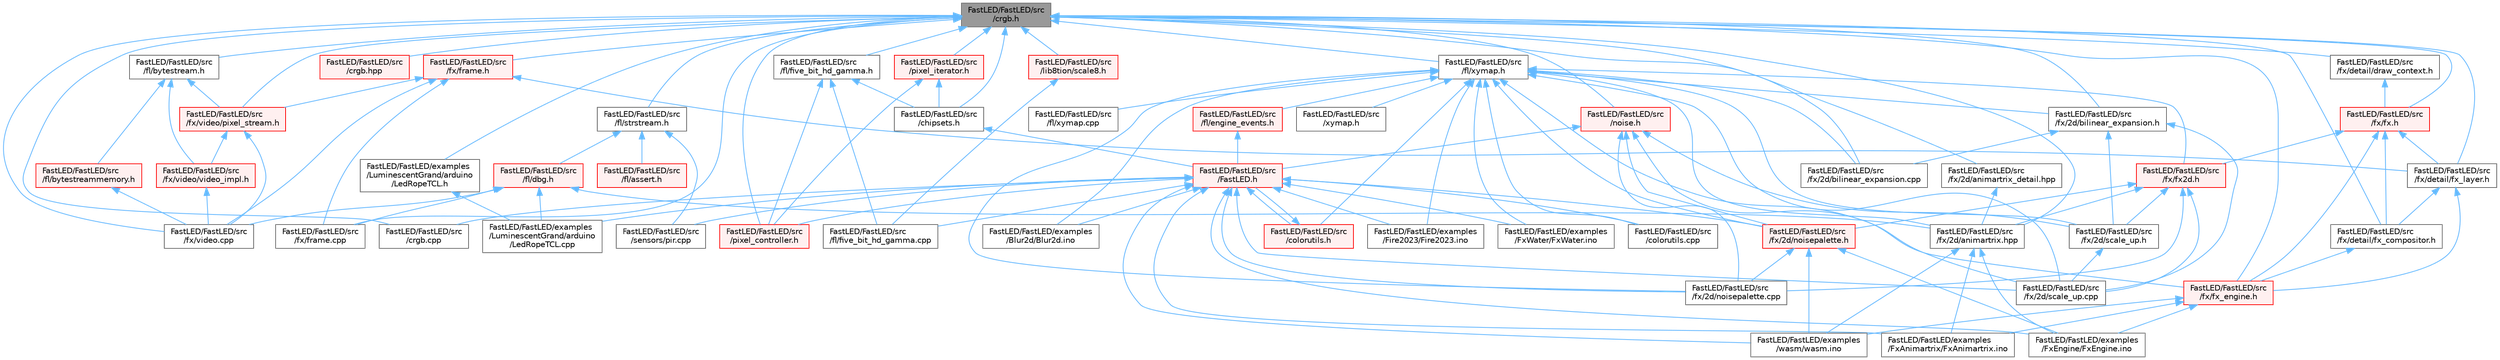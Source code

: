 digraph "FastLED/FastLED/src/crgb.h"
{
 // LATEX_PDF_SIZE
  bgcolor="transparent";
  edge [fontname=Helvetica,fontsize=10,labelfontname=Helvetica,labelfontsize=10];
  node [fontname=Helvetica,fontsize=10,shape=box,height=0.2,width=0.4];
  Node1 [id="Node000001",label="FastLED/FastLED/src\l/crgb.h",height=0.2,width=0.4,color="gray40", fillcolor="grey60", style="filled", fontcolor="black",tooltip="Defines the red, green, and blue (RGB) pixel struct."];
  Node1 -> Node2 [id="edge1_Node000001_Node000002",dir="back",color="steelblue1",style="solid",tooltip=" "];
  Node2 [id="Node000002",label="FastLED/FastLED/examples\l/LuminescentGrand/arduino\l/LedRopeTCL.h",height=0.2,width=0.4,color="grey40", fillcolor="white", style="filled",URL="$d9/d7e/_led_rope_t_c_l_8h.html",tooltip=" "];
  Node2 -> Node3 [id="edge2_Node000002_Node000003",dir="back",color="steelblue1",style="solid",tooltip=" "];
  Node3 [id="Node000003",label="FastLED/FastLED/examples\l/LuminescentGrand/arduino\l/LedRopeTCL.cpp",height=0.2,width=0.4,color="grey40", fillcolor="white", style="filled",URL="$d6/dc9/_led_rope_t_c_l_8cpp.html",tooltip=" "];
  Node1 -> Node4 [id="edge3_Node000001_Node000004",dir="back",color="steelblue1",style="solid",tooltip=" "];
  Node4 [id="Node000004",label="FastLED/FastLED/src\l/chipsets.h",height=0.2,width=0.4,color="grey40", fillcolor="white", style="filled",URL="$db/d66/chipsets_8h.html",tooltip="Contains the bulk of the definitions for the various LED chipsets supported."];
  Node4 -> Node5 [id="edge4_Node000004_Node000005",dir="back",color="steelblue1",style="solid",tooltip=" "];
  Node5 [id="Node000005",label="FastLED/FastLED/src\l/FastLED.h",height=0.2,width=0.4,color="red", fillcolor="#FFF0F0", style="filled",URL="$db/d97/_fast_l_e_d_8h.html",tooltip="central include file for FastLED, defines the CFastLED class/object"];
  Node5 -> Node13 [id="edge5_Node000005_Node000013",dir="back",color="steelblue1",style="solid",tooltip=" "];
  Node13 [id="Node000013",label="FastLED/FastLED/examples\l/Blur2d/Blur2d.ino",height=0.2,width=0.4,color="grey40", fillcolor="white", style="filled",URL="$df/d42/_blur2d_8ino.html",tooltip=" "];
  Node5 -> Node25 [id="edge6_Node000005_Node000025",dir="back",color="steelblue1",style="solid",tooltip=" "];
  Node25 [id="Node000025",label="FastLED/FastLED/examples\l/Fire2023/Fire2023.ino",height=0.2,width=0.4,color="grey40", fillcolor="white", style="filled",URL="$d8/d2c/_fire2023_8ino.html",tooltip=" "];
  Node5 -> Node27 [id="edge7_Node000005_Node000027",dir="back",color="steelblue1",style="solid",tooltip=" "];
  Node27 [id="Node000027",label="FastLED/FastLED/examples\l/FxAnimartrix/FxAnimartrix.ino",height=0.2,width=0.4,color="grey40", fillcolor="white", style="filled",URL="$dd/d96/_fx_animartrix_8ino.html",tooltip=" "];
  Node5 -> Node30 [id="edge8_Node000005_Node000030",dir="back",color="steelblue1",style="solid",tooltip=" "];
  Node30 [id="Node000030",label="FastLED/FastLED/examples\l/FxEngine/FxEngine.ino",height=0.2,width=0.4,color="grey40", fillcolor="white", style="filled",URL="$d6/d35/_fx_engine_8ino.html",tooltip="Demonstrates how to use the FxEngine to switch between different effects on a 2D LED matrix."];
  Node5 -> Node37 [id="edge9_Node000005_Node000037",dir="back",color="steelblue1",style="solid",tooltip=" "];
  Node37 [id="Node000037",label="FastLED/FastLED/examples\l/FxWater/FxWater.ino",height=0.2,width=0.4,color="grey40", fillcolor="white", style="filled",URL="$dd/d61/_fx_water_8ino.html",tooltip=" "];
  Node5 -> Node3 [id="edge10_Node000005_Node000003",dir="back",color="steelblue1",style="solid",tooltip=" "];
  Node5 -> Node64 [id="edge11_Node000005_Node000064",dir="back",color="steelblue1",style="solid",tooltip=" "];
  Node64 [id="Node000064",label="FastLED/FastLED/examples\l/wasm/wasm.ino",height=0.2,width=0.4,color="grey40", fillcolor="white", style="filled",URL="$d7/dd3/wasm_8ino.html",tooltip="Demonstrates an advanced ino file with multiple effects and UI elements."];
  Node5 -> Node74 [id="edge12_Node000005_Node000074",dir="back",color="steelblue1",style="solid",tooltip=" "];
  Node74 [id="Node000074",label="FastLED/FastLED/src\l/colorutils.cpp",height=0.2,width=0.4,color="grey40", fillcolor="white", style="filled",URL="$da/d2d/colorutils_8cpp.html",tooltip="Utility functions for color fill, palettes, blending, and more."];
  Node5 -> Node75 [id="edge13_Node000005_Node000075",dir="back",color="steelblue1",style="solid",tooltip=" "];
  Node75 [id="Node000075",label="FastLED/FastLED/src\l/colorutils.h",height=0.2,width=0.4,color="red", fillcolor="#FFF0F0", style="filled",URL="$d1/dfb/colorutils_8h.html",tooltip="Utility functions for color fill, palettes, blending, and more."];
  Node75 -> Node5 [id="edge14_Node000075_Node000005",dir="back",color="steelblue1",style="solid",tooltip=" "];
  Node5 -> Node77 [id="edge15_Node000005_Node000077",dir="back",color="steelblue1",style="solid",tooltip=" "];
  Node77 [id="Node000077",label="FastLED/FastLED/src\l/crgb.cpp",height=0.2,width=0.4,color="grey40", fillcolor="white", style="filled",URL="$d0/de3/crgb_8cpp.html",tooltip="Utility functions for the red, green, and blue (RGB) pixel struct."];
  Node5 -> Node86 [id="edge16_Node000005_Node000086",dir="back",color="steelblue1",style="solid",tooltip=" "];
  Node86 [id="Node000086",label="FastLED/FastLED/src\l/fl/five_bit_hd_gamma.cpp",height=0.2,width=0.4,color="grey40", fillcolor="white", style="filled",URL="$dd/d05/five__bit__hd__gamma_8cpp.html",tooltip="Defines functions for five-bit gamma correction."];
  Node5 -> Node94 [id="edge17_Node000005_Node000094",dir="back",color="steelblue1",style="solid",tooltip=" "];
  Node94 [id="Node000094",label="FastLED/FastLED/src\l/fx/2d/noisepalette.cpp",height=0.2,width=0.4,color="grey40", fillcolor="white", style="filled",URL="$d6/d66/noisepalette_8cpp.html",tooltip=" "];
  Node5 -> Node95 [id="edge18_Node000005_Node000095",dir="back",color="steelblue1",style="solid",tooltip=" "];
  Node95 [id="Node000095",label="FastLED/FastLED/src\l/fx/2d/noisepalette.h",height=0.2,width=0.4,color="red", fillcolor="#FFF0F0", style="filled",URL="$d6/dc7/noisepalette_8h.html",tooltip="Demonstrates how to mix noise generation with color palettes on a 2D LED matrix."];
  Node95 -> Node30 [id="edge19_Node000095_Node000030",dir="back",color="steelblue1",style="solid",tooltip=" "];
  Node95 -> Node64 [id="edge20_Node000095_Node000064",dir="back",color="steelblue1",style="solid",tooltip=" "];
  Node95 -> Node94 [id="edge21_Node000095_Node000094",dir="back",color="steelblue1",style="solid",tooltip=" "];
  Node5 -> Node97 [id="edge22_Node000005_Node000097",dir="back",color="steelblue1",style="solid",tooltip=" "];
  Node97 [id="Node000097",label="FastLED/FastLED/src\l/fx/2d/scale_up.cpp",height=0.2,width=0.4,color="grey40", fillcolor="white", style="filled",URL="$dc/d8c/scale__up_8cpp.html",tooltip=" "];
  Node5 -> Node110 [id="edge23_Node000005_Node000110",dir="back",color="steelblue1",style="solid",tooltip=" "];
  Node110 [id="Node000110",label="FastLED/FastLED/src\l/pixel_controller.h",height=0.2,width=0.4,color="red", fillcolor="#FFF0F0", style="filled",URL="$d5/d4d/pixel__controller_8h.html",tooltip="Low level pixel data writing class."];
  Node5 -> Node83 [id="edge24_Node000005_Node000083",dir="back",color="steelblue1",style="solid",tooltip=" "];
  Node83 [id="Node000083",label="FastLED/FastLED/src\l/sensors/pir.cpp",height=0.2,width=0.4,color="grey40", fillcolor="white", style="filled",URL="$d2/da7/pir_8cpp.html",tooltip=" "];
  Node1 -> Node77 [id="edge25_Node000001_Node000077",dir="back",color="steelblue1",style="solid",tooltip=" "];
  Node1 -> Node105 [id="edge26_Node000001_Node000105",dir="back",color="steelblue1",style="solid",tooltip=" "];
  Node105 [id="Node000105",label="FastLED/FastLED/src\l/crgb.hpp",height=0.2,width=0.4,color="red", fillcolor="#FFF0F0", style="filled",URL="$d0/d4b/crgb_8hpp.html",tooltip="Defines utility functions for the red, green, and blue (RGB) pixel struct."];
  Node1 -> Node116 [id="edge27_Node000001_Node000116",dir="back",color="steelblue1",style="solid",tooltip=" "];
  Node116 [id="Node000116",label="FastLED/FastLED/src\l/fl/bytestream.h",height=0.2,width=0.4,color="grey40", fillcolor="white", style="filled",URL="$dd/d2b/bytestream_8h.html",tooltip=" "];
  Node116 -> Node117 [id="edge28_Node000116_Node000117",dir="back",color="steelblue1",style="solid",tooltip=" "];
  Node117 [id="Node000117",label="FastLED/FastLED/src\l/fl/bytestreammemory.h",height=0.2,width=0.4,color="red", fillcolor="#FFF0F0", style="filled",URL="$d1/d24/bytestreammemory_8h.html",tooltip=" "];
  Node117 -> Node119 [id="edge29_Node000117_Node000119",dir="back",color="steelblue1",style="solid",tooltip=" "];
  Node119 [id="Node000119",label="FastLED/FastLED/src\l/fx/video.cpp",height=0.2,width=0.4,color="grey40", fillcolor="white", style="filled",URL="$d0/d05/video_8cpp.html",tooltip=" "];
  Node116 -> Node120 [id="edge30_Node000116_Node000120",dir="back",color="steelblue1",style="solid",tooltip=" "];
  Node120 [id="Node000120",label="FastLED/FastLED/src\l/fx/video/pixel_stream.h",height=0.2,width=0.4,color="red", fillcolor="#FFF0F0", style="filled",URL="$d3/dfa/pixel__stream_8h.html",tooltip=" "];
  Node120 -> Node119 [id="edge31_Node000120_Node000119",dir="back",color="steelblue1",style="solid",tooltip=" "];
  Node120 -> Node123 [id="edge32_Node000120_Node000123",dir="back",color="steelblue1",style="solid",tooltip=" "];
  Node123 [id="Node000123",label="FastLED/FastLED/src\l/fx/video/video_impl.h",height=0.2,width=0.4,color="red", fillcolor="#FFF0F0", style="filled",URL="$d5/d82/video__impl_8h.html",tooltip=" "];
  Node123 -> Node119 [id="edge33_Node000123_Node000119",dir="back",color="steelblue1",style="solid",tooltip=" "];
  Node116 -> Node123 [id="edge34_Node000116_Node000123",dir="back",color="steelblue1",style="solid",tooltip=" "];
  Node1 -> Node126 [id="edge35_Node000001_Node000126",dir="back",color="steelblue1",style="solid",tooltip=" "];
  Node126 [id="Node000126",label="FastLED/FastLED/src\l/fl/five_bit_hd_gamma.h",height=0.2,width=0.4,color="grey40", fillcolor="white", style="filled",URL="$dc/d44/five__bit__hd__gamma_8h.html",tooltip="Declares functions for five-bit gamma correction."];
  Node126 -> Node4 [id="edge36_Node000126_Node000004",dir="back",color="steelblue1",style="solid",tooltip=" "];
  Node126 -> Node86 [id="edge37_Node000126_Node000086",dir="back",color="steelblue1",style="solid",tooltip=" "];
  Node126 -> Node110 [id="edge38_Node000126_Node000110",dir="back",color="steelblue1",style="solid",tooltip=" "];
  Node1 -> Node127 [id="edge39_Node000001_Node000127",dir="back",color="steelblue1",style="solid",tooltip=" "];
  Node127 [id="Node000127",label="FastLED/FastLED/src\l/fl/strstream.h",height=0.2,width=0.4,color="grey40", fillcolor="white", style="filled",URL="$d8/d00/strstream_8h.html",tooltip=" "];
  Node127 -> Node128 [id="edge40_Node000127_Node000128",dir="back",color="steelblue1",style="solid",tooltip=" "];
  Node128 [id="Node000128",label="FastLED/FastLED/src\l/fl/assert.h",height=0.2,width=0.4,color="red", fillcolor="#FFF0F0", style="filled",URL="$dc/da7/assert_8h.html",tooltip=" "];
  Node127 -> Node142 [id="edge41_Node000127_Node000142",dir="back",color="steelblue1",style="solid",tooltip=" "];
  Node142 [id="Node000142",label="FastLED/FastLED/src\l/fl/dbg.h",height=0.2,width=0.4,color="red", fillcolor="#FFF0F0", style="filled",URL="$d6/d01/dbg_8h.html",tooltip=" "];
  Node142 -> Node3 [id="edge42_Node000142_Node000003",dir="back",color="steelblue1",style="solid",tooltip=" "];
  Node142 -> Node149 [id="edge43_Node000142_Node000149",dir="back",color="steelblue1",style="solid",tooltip=" "];
  Node149 [id="Node000149",label="FastLED/FastLED/src\l/fx/2d/animartrix.hpp",height=0.2,width=0.4,color="grey40", fillcolor="white", style="filled",URL="$d3/dc3/animartrix_8hpp.html",tooltip=" "];
  Node149 -> Node27 [id="edge44_Node000149_Node000027",dir="back",color="steelblue1",style="solid",tooltip=" "];
  Node149 -> Node30 [id="edge45_Node000149_Node000030",dir="back",color="steelblue1",style="solid",tooltip=" "];
  Node149 -> Node64 [id="edge46_Node000149_Node000064",dir="back",color="steelblue1",style="solid",tooltip=" "];
  Node142 -> Node150 [id="edge47_Node000142_Node000150",dir="back",color="steelblue1",style="solid",tooltip=" "];
  Node150 [id="Node000150",label="FastLED/FastLED/src\l/fx/frame.cpp",height=0.2,width=0.4,color="grey40", fillcolor="white", style="filled",URL="$da/d14/frame_8cpp.html",tooltip=" "];
  Node142 -> Node119 [id="edge48_Node000142_Node000119",dir="back",color="steelblue1",style="solid",tooltip=" "];
  Node127 -> Node83 [id="edge49_Node000127_Node000083",dir="back",color="steelblue1",style="solid",tooltip=" "];
  Node1 -> Node151 [id="edge50_Node000001_Node000151",dir="back",color="steelblue1",style="solid",tooltip=" "];
  Node151 [id="Node000151",label="FastLED/FastLED/src\l/fl/xymap.h",height=0.2,width=0.4,color="grey40", fillcolor="white", style="filled",URL="$d6/dc9/fl_2xymap_8h.html",tooltip=" "];
  Node151 -> Node13 [id="edge51_Node000151_Node000013",dir="back",color="steelblue1",style="solid",tooltip=" "];
  Node151 -> Node25 [id="edge52_Node000151_Node000025",dir="back",color="steelblue1",style="solid",tooltip=" "];
  Node151 -> Node37 [id="edge53_Node000151_Node000037",dir="back",color="steelblue1",style="solid",tooltip=" "];
  Node151 -> Node74 [id="edge54_Node000151_Node000074",dir="back",color="steelblue1",style="solid",tooltip=" "];
  Node151 -> Node75 [id="edge55_Node000151_Node000075",dir="back",color="steelblue1",style="solid",tooltip=" "];
  Node151 -> Node134 [id="edge56_Node000151_Node000134",dir="back",color="steelblue1",style="solid",tooltip=" "];
  Node134 [id="Node000134",label="FastLED/FastLED/src\l/fl/engine_events.h",height=0.2,width=0.4,color="red", fillcolor="#FFF0F0", style="filled",URL="$dc/dd9/fl_2engine__events_8h.html",tooltip=" "];
  Node134 -> Node5 [id="edge57_Node000134_Node000005",dir="back",color="steelblue1",style="solid",tooltip=" "];
  Node151 -> Node138 [id="edge58_Node000151_Node000138",dir="back",color="steelblue1",style="solid",tooltip=" "];
  Node138 [id="Node000138",label="FastLED/FastLED/src\l/fl/xymap.cpp",height=0.2,width=0.4,color="grey40", fillcolor="white", style="filled",URL="$d7/d09/xymap_8cpp.html",tooltip=" "];
  Node151 -> Node149 [id="edge59_Node000151_Node000149",dir="back",color="steelblue1",style="solid",tooltip=" "];
  Node151 -> Node152 [id="edge60_Node000151_Node000152",dir="back",color="steelblue1",style="solid",tooltip=" "];
  Node152 [id="Node000152",label="FastLED/FastLED/src\l/fx/2d/bilinear_expansion.cpp",height=0.2,width=0.4,color="grey40", fillcolor="white", style="filled",URL="$de/d80/bilinear__expansion_8cpp.html",tooltip="Demonstrates how to mix noise generation with color palettes on a 2D LED matrix."];
  Node151 -> Node153 [id="edge61_Node000151_Node000153",dir="back",color="steelblue1",style="solid",tooltip=" "];
  Node153 [id="Node000153",label="FastLED/FastLED/src\l/fx/2d/bilinear_expansion.h",height=0.2,width=0.4,color="grey40", fillcolor="white", style="filled",URL="$da/d34/bilinear__expansion_8h.html",tooltip="Demonstrates how to mix noise generation with color palettes on a 2D LED matrix."];
  Node153 -> Node152 [id="edge62_Node000153_Node000152",dir="back",color="steelblue1",style="solid",tooltip=" "];
  Node153 -> Node97 [id="edge63_Node000153_Node000097",dir="back",color="steelblue1",style="solid",tooltip=" "];
  Node153 -> Node154 [id="edge64_Node000153_Node000154",dir="back",color="steelblue1",style="solid",tooltip=" "];
  Node154 [id="Node000154",label="FastLED/FastLED/src\l/fx/2d/scale_up.h",height=0.2,width=0.4,color="grey40", fillcolor="white", style="filled",URL="$d2/d74/scale__up_8h.html",tooltip="Expands a grid using bilinear interpolation and scaling up."];
  Node154 -> Node97 [id="edge65_Node000154_Node000097",dir="back",color="steelblue1",style="solid",tooltip=" "];
  Node151 -> Node94 [id="edge66_Node000151_Node000094",dir="back",color="steelblue1",style="solid",tooltip=" "];
  Node151 -> Node95 [id="edge67_Node000151_Node000095",dir="back",color="steelblue1",style="solid",tooltip=" "];
  Node151 -> Node97 [id="edge68_Node000151_Node000097",dir="back",color="steelblue1",style="solid",tooltip=" "];
  Node151 -> Node154 [id="edge69_Node000151_Node000154",dir="back",color="steelblue1",style="solid",tooltip=" "];
  Node151 -> Node155 [id="edge70_Node000151_Node000155",dir="back",color="steelblue1",style="solid",tooltip=" "];
  Node155 [id="Node000155",label="FastLED/FastLED/src\l/fx/fx2d.h",height=0.2,width=0.4,color="red", fillcolor="#FFF0F0", style="filled",URL="$d9/d43/fx2d_8h.html",tooltip=" "];
  Node155 -> Node149 [id="edge71_Node000155_Node000149",dir="back",color="steelblue1",style="solid",tooltip=" "];
  Node155 -> Node94 [id="edge72_Node000155_Node000094",dir="back",color="steelblue1",style="solid",tooltip=" "];
  Node155 -> Node95 [id="edge73_Node000155_Node000095",dir="back",color="steelblue1",style="solid",tooltip=" "];
  Node155 -> Node97 [id="edge74_Node000155_Node000097",dir="back",color="steelblue1",style="solid",tooltip=" "];
  Node155 -> Node154 [id="edge75_Node000155_Node000154",dir="back",color="steelblue1",style="solid",tooltip=" "];
  Node151 -> Node140 [id="edge76_Node000151_Node000140",dir="back",color="steelblue1",style="solid",tooltip=" "];
  Node140 [id="Node000140",label="FastLED/FastLED/src\l/fx/fx_engine.h",height=0.2,width=0.4,color="red", fillcolor="#FFF0F0", style="filled",URL="$d9/d3c/fx__engine_8h.html",tooltip=" "];
  Node140 -> Node27 [id="edge77_Node000140_Node000027",dir="back",color="steelblue1",style="solid",tooltip=" "];
  Node140 -> Node30 [id="edge78_Node000140_Node000030",dir="back",color="steelblue1",style="solid",tooltip=" "];
  Node140 -> Node64 [id="edge79_Node000140_Node000064",dir="back",color="steelblue1",style="solid",tooltip=" "];
  Node151 -> Node156 [id="edge80_Node000151_Node000156",dir="back",color="steelblue1",style="solid",tooltip=" "];
  Node156 [id="Node000156",label="FastLED/FastLED/src\l/xymap.h",height=0.2,width=0.4,color="grey40", fillcolor="white", style="filled",URL="$da/d61/xymap_8h.html",tooltip=" "];
  Node1 -> Node149 [id="edge81_Node000001_Node000149",dir="back",color="steelblue1",style="solid",tooltip=" "];
  Node1 -> Node157 [id="edge82_Node000001_Node000157",dir="back",color="steelblue1",style="solid",tooltip=" "];
  Node157 [id="Node000157",label="FastLED/FastLED/src\l/fx/2d/animartrix_detail.hpp",height=0.2,width=0.4,color="grey40", fillcolor="white", style="filled",URL="$d3/d3b/animartrix__detail_8hpp.html",tooltip=" "];
  Node157 -> Node149 [id="edge83_Node000157_Node000149",dir="back",color="steelblue1",style="solid",tooltip=" "];
  Node1 -> Node152 [id="edge84_Node000001_Node000152",dir="back",color="steelblue1",style="solid",tooltip=" "];
  Node1 -> Node153 [id="edge85_Node000001_Node000153",dir="back",color="steelblue1",style="solid",tooltip=" "];
  Node1 -> Node158 [id="edge86_Node000001_Node000158",dir="back",color="steelblue1",style="solid",tooltip=" "];
  Node158 [id="Node000158",label="FastLED/FastLED/src\l/fx/detail/draw_context.h",height=0.2,width=0.4,color="grey40", fillcolor="white", style="filled",URL="$db/ded/draw__context_8h.html",tooltip=" "];
  Node158 -> Node159 [id="edge87_Node000158_Node000159",dir="back",color="steelblue1",style="solid",tooltip=" "];
  Node159 [id="Node000159",label="FastLED/FastLED/src\l/fx/fx.h",height=0.2,width=0.4,color="red", fillcolor="#FFF0F0", style="filled",URL="$d2/d0c/fx_8h.html",tooltip=" "];
  Node159 -> Node147 [id="edge88_Node000159_Node000147",dir="back",color="steelblue1",style="solid",tooltip=" "];
  Node147 [id="Node000147",label="FastLED/FastLED/src\l/fx/detail/fx_compositor.h",height=0.2,width=0.4,color="grey40", fillcolor="white", style="filled",URL="$d5/d6b/fx__compositor_8h.html",tooltip=" "];
  Node147 -> Node140 [id="edge89_Node000147_Node000140",dir="back",color="steelblue1",style="solid",tooltip=" "];
  Node159 -> Node146 [id="edge90_Node000159_Node000146",dir="back",color="steelblue1",style="solid",tooltip=" "];
  Node146 [id="Node000146",label="FastLED/FastLED/src\l/fx/detail/fx_layer.h",height=0.2,width=0.4,color="grey40", fillcolor="white", style="filled",URL="$d7/d2f/fx__layer_8h.html",tooltip=" "];
  Node146 -> Node147 [id="edge91_Node000146_Node000147",dir="back",color="steelblue1",style="solid",tooltip=" "];
  Node146 -> Node140 [id="edge92_Node000146_Node000140",dir="back",color="steelblue1",style="solid",tooltip=" "];
  Node159 -> Node155 [id="edge93_Node000159_Node000155",dir="back",color="steelblue1",style="solid",tooltip=" "];
  Node159 -> Node140 [id="edge94_Node000159_Node000140",dir="back",color="steelblue1",style="solid",tooltip=" "];
  Node1 -> Node147 [id="edge95_Node000001_Node000147",dir="back",color="steelblue1",style="solid",tooltip=" "];
  Node1 -> Node146 [id="edge96_Node000001_Node000146",dir="back",color="steelblue1",style="solid",tooltip=" "];
  Node1 -> Node150 [id="edge97_Node000001_Node000150",dir="back",color="steelblue1",style="solid",tooltip=" "];
  Node1 -> Node164 [id="edge98_Node000001_Node000164",dir="back",color="steelblue1",style="solid",tooltip=" "];
  Node164 [id="Node000164",label="FastLED/FastLED/src\l/fx/frame.h",height=0.2,width=0.4,color="red", fillcolor="#FFF0F0", style="filled",URL="$df/d7d/frame_8h.html",tooltip=" "];
  Node164 -> Node146 [id="edge99_Node000164_Node000146",dir="back",color="steelblue1",style="solid",tooltip=" "];
  Node164 -> Node150 [id="edge100_Node000164_Node000150",dir="back",color="steelblue1",style="solid",tooltip=" "];
  Node164 -> Node119 [id="edge101_Node000164_Node000119",dir="back",color="steelblue1",style="solid",tooltip=" "];
  Node164 -> Node120 [id="edge102_Node000164_Node000120",dir="back",color="steelblue1",style="solid",tooltip=" "];
  Node1 -> Node159 [id="edge103_Node000001_Node000159",dir="back",color="steelblue1",style="solid",tooltip=" "];
  Node1 -> Node140 [id="edge104_Node000001_Node000140",dir="back",color="steelblue1",style="solid",tooltip=" "];
  Node1 -> Node119 [id="edge105_Node000001_Node000119",dir="back",color="steelblue1",style="solid",tooltip=" "];
  Node1 -> Node120 [id="edge106_Node000001_Node000120",dir="back",color="steelblue1",style="solid",tooltip=" "];
  Node1 -> Node165 [id="edge107_Node000001_Node000165",dir="back",color="steelblue1",style="solid",tooltip=" "];
  Node165 [id="Node000165",label="FastLED/FastLED/src\l/lib8tion/scale8.h",height=0.2,width=0.4,color="red", fillcolor="#FFF0F0", style="filled",URL="$db/d91/scale8_8h.html",tooltip="Fast, efficient 8-bit scaling functions specifically designed for high-performance LED programming."];
  Node165 -> Node86 [id="edge108_Node000165_Node000086",dir="back",color="steelblue1",style="solid",tooltip=" "];
  Node1 -> Node167 [id="edge109_Node000001_Node000167",dir="back",color="steelblue1",style="solid",tooltip=" "];
  Node167 [id="Node000167",label="FastLED/FastLED/src\l/noise.h",height=0.2,width=0.4,color="red", fillcolor="#FFF0F0", style="filled",URL="$d1/d31/noise_8h.html",tooltip="Functions to generate and fill arrays with noise."];
  Node167 -> Node5 [id="edge110_Node000167_Node000005",dir="back",color="steelblue1",style="solid",tooltip=" "];
  Node167 -> Node94 [id="edge111_Node000167_Node000094",dir="back",color="steelblue1",style="solid",tooltip=" "];
  Node167 -> Node95 [id="edge112_Node000167_Node000095",dir="back",color="steelblue1",style="solid",tooltip=" "];
  Node167 -> Node97 [id="edge113_Node000167_Node000097",dir="back",color="steelblue1",style="solid",tooltip=" "];
  Node167 -> Node154 [id="edge114_Node000167_Node000154",dir="back",color="steelblue1",style="solid",tooltip=" "];
  Node1 -> Node110 [id="edge115_Node000001_Node000110",dir="back",color="steelblue1",style="solid",tooltip=" "];
  Node1 -> Node169 [id="edge116_Node000001_Node000169",dir="back",color="steelblue1",style="solid",tooltip=" "];
  Node169 [id="Node000169",label="FastLED/FastLED/src\l/pixel_iterator.h",height=0.2,width=0.4,color="red", fillcolor="#FFF0F0", style="filled",URL="$d8/d6c/pixel__iterator_8h.html",tooltip="Non-templated low level pixel data writing class."];
  Node169 -> Node4 [id="edge117_Node000169_Node000004",dir="back",color="steelblue1",style="solid",tooltip=" "];
  Node169 -> Node110 [id="edge118_Node000169_Node000110",dir="back",color="steelblue1",style="solid",tooltip=" "];
}
